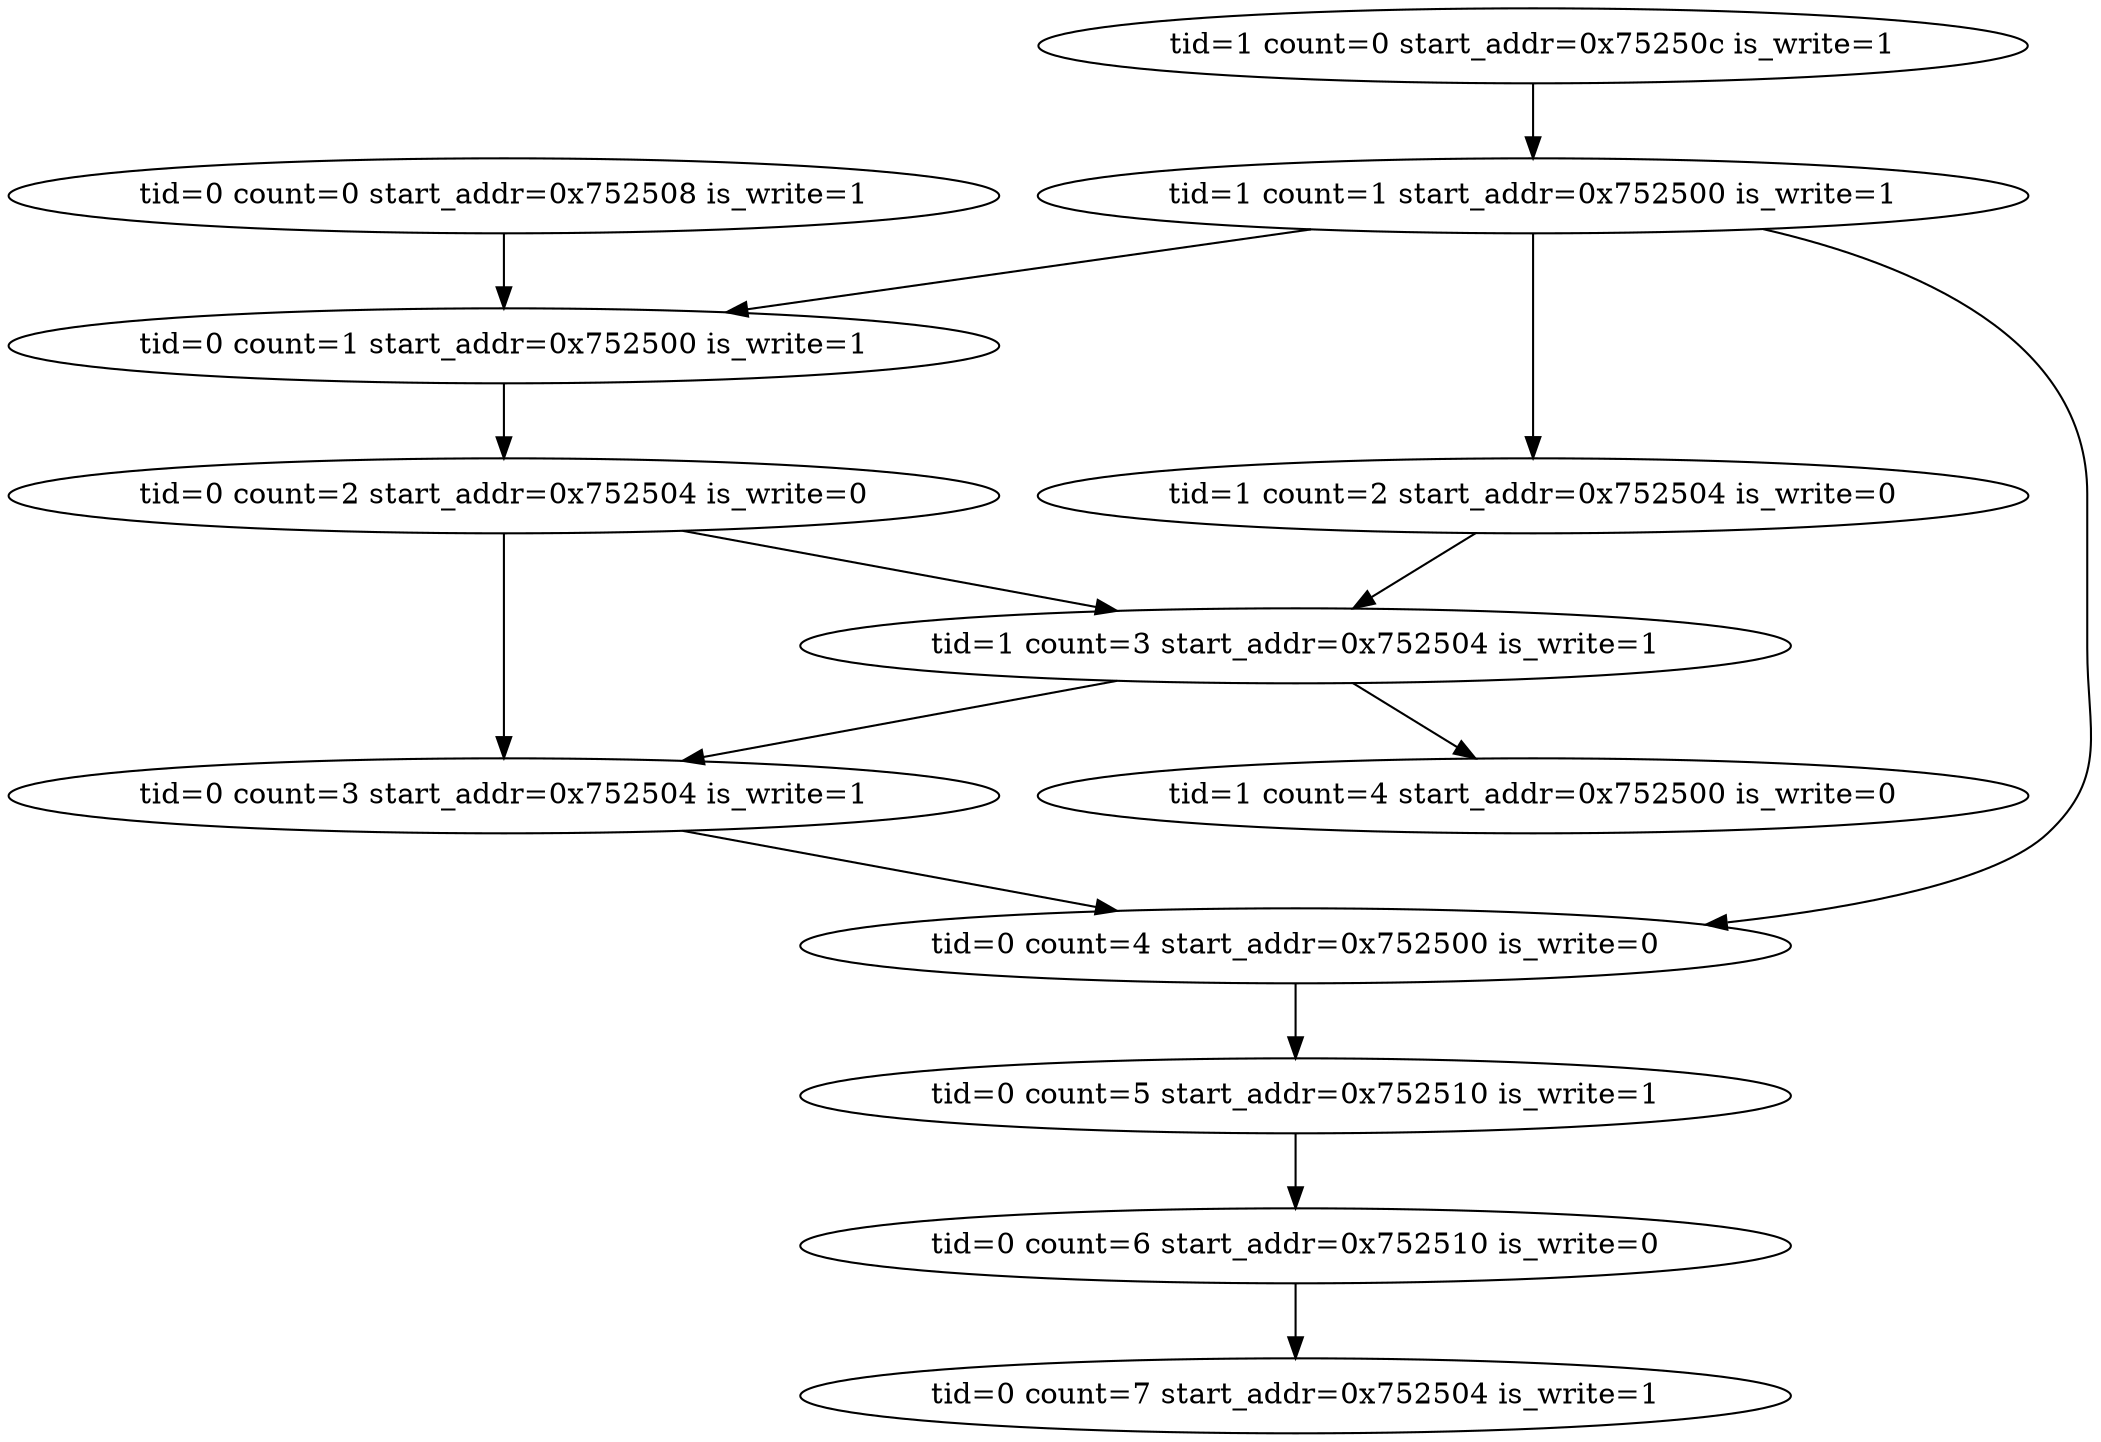 digraph G {
subgraph t0 {
0 [count=0, is_write=1, label="tid=0 count=0 start_addr=0x752508 is_write=1", start_addr="0x752508", tid=0];
1 [count=1, is_write=1, label="tid=0 count=1 start_addr=0x752500 is_write=1", start_addr="0x752500", tid=0];
2 [count=2, is_write=0, label="tid=0 count=2 start_addr=0x752504 is_write=0", start_addr="0x752504", tid=0];
3 [count=3, is_write=1, label="tid=0 count=3 start_addr=0x752504 is_write=1", start_addr="0x752504", tid=0];
4 [count=4, is_write=0, label="tid=0 count=4 start_addr=0x752500 is_write=0", start_addr="0x752500", tid=0];
5 [count=5, is_write=1, label="tid=0 count=5 start_addr=0x752510 is_write=1", start_addr="0x752510", tid=0];
6 [count=6, is_write=0, label="tid=0 count=6 start_addr=0x752510 is_write=0", start_addr="0x752510", tid=0];
7 [count=7, is_write=1, label="tid=0 count=7 start_addr=0x752504 is_write=1", start_addr="0x752504", tid=0];
}
subgraph t1 {
20 [count=0, is_write=1, label="tid=1 count=0 start_addr=0x75250c is_write=1", start_addr="0x75250c", tid=1];
21 [count=1, is_write=1, label="tid=1 count=1 start_addr=0x752500 is_write=1", start_addr="0x752500", tid=1];
22 [count=2, is_write=0, label="tid=1 count=2 start_addr=0x752504 is_write=0", start_addr="0x752504", tid=1];
23 [count=3, is_write=1, label="tid=1 count=3 start_addr=0x752504 is_write=1", start_addr="0x752504", tid=1];
24 [count=4, is_write=0, label="tid=1 count=4 start_addr=0x752500 is_write=0", start_addr="0x752500", tid=1];
}
0->1 ;
1->2 ;
2->3 ;
3->4 ;
4->5 ;
5->6 ;
6->7 ;
20->21 ;
21->22 ;
22->23 ;
23->24 ;
2->23 ;
21->4 ;
21->1 ;
23->3 ;
}
